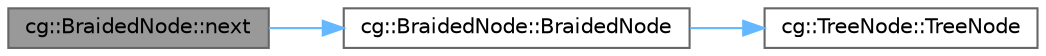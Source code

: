 digraph "cg::BraidedNode::next"
{
 // LATEX_PDF_SIZE
  bgcolor="transparent";
  edge [fontname=Helvetica,fontsize=10,labelfontname=Helvetica,labelfontsize=10];
  node [fontname=Helvetica,fontsize=10,shape=box,height=0.2,width=0.4];
  rankdir="LR";
  Node1 [id="Node000001",label="cg::BraidedNode::next",height=0.2,width=0.4,color="gray40", fillcolor="grey60", style="filled", fontcolor="black",tooltip=" "];
  Node1 -> Node2 [id="edge1_Node000001_Node000002",color="steelblue1",style="solid",tooltip=" "];
  Node2 [id="Node000002",label="cg::BraidedNode::BraidedNode",height=0.2,width=0.4,color="grey40", fillcolor="white", style="filled",URL="$classcg_1_1_braided_node.html#ac7737214b73529873c3fc878fab13207",tooltip=" "];
  Node2 -> Node3 [id="edge2_Node000002_Node000003",color="steelblue1",style="solid",tooltip=" "];
  Node3 [id="Node000003",label="cg::TreeNode::TreeNode",height=0.2,width=0.4,color="grey40", fillcolor="white", style="filled",URL="$classcg_1_1_tree_node.html#a08383ce733b659a46fbf31ad7ae53ec8",tooltip=" "];
}
